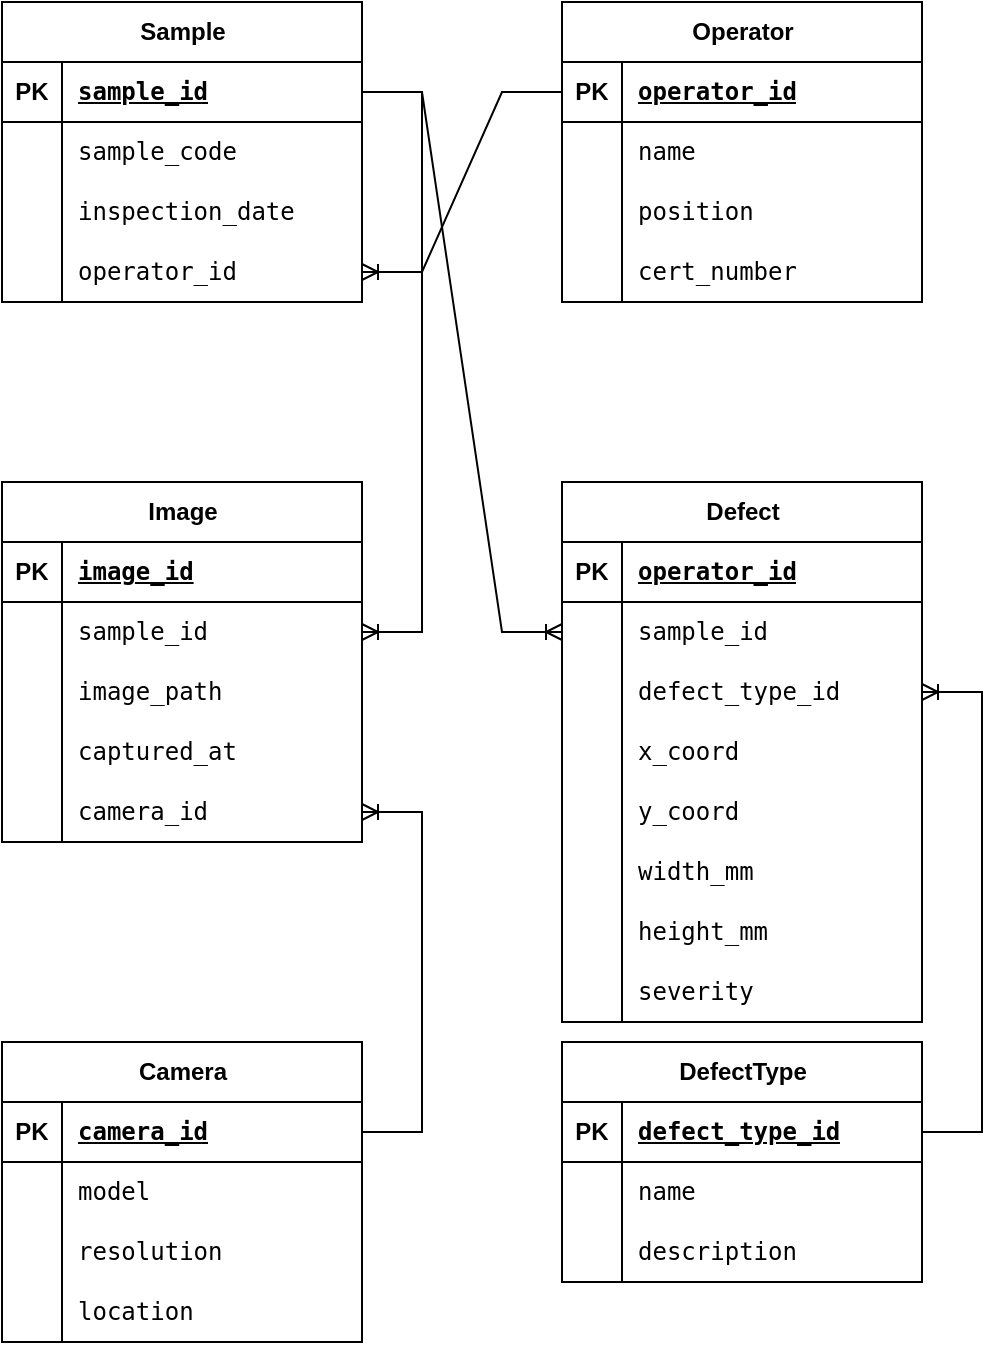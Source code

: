 <mxfile version="27.2.0">
  <diagram name="Page-1" id="_MEW8McHZyYHTt9FKG4L">
    <mxGraphModel dx="945" dy="1229" grid="0" gridSize="10" guides="1" tooltips="1" connect="1" arrows="1" fold="1" page="1" pageScale="1" pageWidth="850" pageHeight="1100" math="0" shadow="0">
      <root>
        <mxCell id="0" />
        <mxCell id="1" parent="0" />
        <mxCell id="vxL6c2yPVp6Rax2WBEfy-1" value="&lt;strong data-end=&quot;225&quot; data-start=&quot;215&quot;&gt;Sample&lt;/strong&gt;" style="shape=table;startSize=30;container=1;collapsible=1;childLayout=tableLayout;fixedRows=1;rowLines=0;fontStyle=1;align=center;resizeLast=1;html=1;" parent="1" vertex="1">
          <mxGeometry x="40" y="40" width="180" height="150" as="geometry" />
        </mxCell>
        <mxCell id="vxL6c2yPVp6Rax2WBEfy-2" value="" style="shape=tableRow;horizontal=0;startSize=0;swimlaneHead=0;swimlaneBody=0;fillColor=none;collapsible=0;dropTarget=0;points=[[0,0.5],[1,0.5]];portConstraint=eastwest;top=0;left=0;right=0;bottom=1;" parent="vxL6c2yPVp6Rax2WBEfy-1" vertex="1">
          <mxGeometry y="30" width="180" height="30" as="geometry" />
        </mxCell>
        <mxCell id="vxL6c2yPVp6Rax2WBEfy-3" value="PK" style="shape=partialRectangle;connectable=0;fillColor=none;top=0;left=0;bottom=0;right=0;fontStyle=1;overflow=hidden;whiteSpace=wrap;html=1;" parent="vxL6c2yPVp6Rax2WBEfy-2" vertex="1">
          <mxGeometry width="30" height="30" as="geometry">
            <mxRectangle width="30" height="30" as="alternateBounds" />
          </mxGeometry>
        </mxCell>
        <mxCell id="vxL6c2yPVp6Rax2WBEfy-4" value="&lt;code data-end=&quot;251&quot; data-start=&quot;240&quot;&gt;sample_id&lt;/code&gt;" style="shape=partialRectangle;connectable=0;fillColor=none;top=0;left=0;bottom=0;right=0;align=left;spacingLeft=6;fontStyle=5;overflow=hidden;whiteSpace=wrap;html=1;" parent="vxL6c2yPVp6Rax2WBEfy-2" vertex="1">
          <mxGeometry x="30" width="150" height="30" as="geometry">
            <mxRectangle width="150" height="30" as="alternateBounds" />
          </mxGeometry>
        </mxCell>
        <mxCell id="vxL6c2yPVp6Rax2WBEfy-5" value="" style="shape=tableRow;horizontal=0;startSize=0;swimlaneHead=0;swimlaneBody=0;fillColor=none;collapsible=0;dropTarget=0;points=[[0,0.5],[1,0.5]];portConstraint=eastwest;top=0;left=0;right=0;bottom=0;" parent="vxL6c2yPVp6Rax2WBEfy-1" vertex="1">
          <mxGeometry y="60" width="180" height="30" as="geometry" />
        </mxCell>
        <mxCell id="vxL6c2yPVp6Rax2WBEfy-6" value="" style="shape=partialRectangle;connectable=0;fillColor=none;top=0;left=0;bottom=0;right=0;editable=1;overflow=hidden;whiteSpace=wrap;html=1;" parent="vxL6c2yPVp6Rax2WBEfy-5" vertex="1">
          <mxGeometry width="30" height="30" as="geometry">
            <mxRectangle width="30" height="30" as="alternateBounds" />
          </mxGeometry>
        </mxCell>
        <mxCell id="vxL6c2yPVp6Rax2WBEfy-7" value="&lt;code data-end=&quot;309&quot; data-start=&quot;296&quot;&gt;sample_code&lt;/code&gt;" style="shape=partialRectangle;connectable=0;fillColor=none;top=0;left=0;bottom=0;right=0;align=left;spacingLeft=6;overflow=hidden;whiteSpace=wrap;html=1;" parent="vxL6c2yPVp6Rax2WBEfy-5" vertex="1">
          <mxGeometry x="30" width="150" height="30" as="geometry">
            <mxRectangle width="150" height="30" as="alternateBounds" />
          </mxGeometry>
        </mxCell>
        <mxCell id="vxL6c2yPVp6Rax2WBEfy-8" value="" style="shape=tableRow;horizontal=0;startSize=0;swimlaneHead=0;swimlaneBody=0;fillColor=none;collapsible=0;dropTarget=0;points=[[0,0.5],[1,0.5]];portConstraint=eastwest;top=0;left=0;right=0;bottom=0;" parent="vxL6c2yPVp6Rax2WBEfy-1" vertex="1">
          <mxGeometry y="90" width="180" height="30" as="geometry" />
        </mxCell>
        <mxCell id="vxL6c2yPVp6Rax2WBEfy-9" value="" style="shape=partialRectangle;connectable=0;fillColor=none;top=0;left=0;bottom=0;right=0;editable=1;overflow=hidden;whiteSpace=wrap;html=1;" parent="vxL6c2yPVp6Rax2WBEfy-8" vertex="1">
          <mxGeometry width="30" height="30" as="geometry">
            <mxRectangle width="30" height="30" as="alternateBounds" />
          </mxGeometry>
        </mxCell>
        <mxCell id="vxL6c2yPVp6Rax2WBEfy-10" value="&lt;code data-end=&quot;356&quot; data-start=&quot;339&quot;&gt;inspection_date&lt;/code&gt;" style="shape=partialRectangle;connectable=0;fillColor=none;top=0;left=0;bottom=0;right=0;align=left;spacingLeft=6;overflow=hidden;whiteSpace=wrap;html=1;" parent="vxL6c2yPVp6Rax2WBEfy-8" vertex="1">
          <mxGeometry x="30" width="150" height="30" as="geometry">
            <mxRectangle width="150" height="30" as="alternateBounds" />
          </mxGeometry>
        </mxCell>
        <mxCell id="vxL6c2yPVp6Rax2WBEfy-11" value="" style="shape=tableRow;horizontal=0;startSize=0;swimlaneHead=0;swimlaneBody=0;fillColor=none;collapsible=0;dropTarget=0;points=[[0,0.5],[1,0.5]];portConstraint=eastwest;top=0;left=0;right=0;bottom=0;" parent="vxL6c2yPVp6Rax2WBEfy-1" vertex="1">
          <mxGeometry y="120" width="180" height="30" as="geometry" />
        </mxCell>
        <mxCell id="vxL6c2yPVp6Rax2WBEfy-12" value="" style="shape=partialRectangle;connectable=0;fillColor=none;top=0;left=0;bottom=0;right=0;editable=1;overflow=hidden;whiteSpace=wrap;html=1;" parent="vxL6c2yPVp6Rax2WBEfy-11" vertex="1">
          <mxGeometry width="30" height="30" as="geometry">
            <mxRectangle width="30" height="30" as="alternateBounds" />
          </mxGeometry>
        </mxCell>
        <mxCell id="vxL6c2yPVp6Rax2WBEfy-13" value="&lt;code data-end=&quot;390&quot; data-start=&quot;377&quot;&gt;operator_id&lt;/code&gt;" style="shape=partialRectangle;connectable=0;fillColor=none;top=0;left=0;bottom=0;right=0;align=left;spacingLeft=6;overflow=hidden;whiteSpace=wrap;html=1;" parent="vxL6c2yPVp6Rax2WBEfy-11" vertex="1">
          <mxGeometry x="30" width="150" height="30" as="geometry">
            <mxRectangle width="150" height="30" as="alternateBounds" />
          </mxGeometry>
        </mxCell>
        <mxCell id="vxL6c2yPVp6Rax2WBEfy-14" value="&lt;strong data-end=&quot;427&quot; data-start=&quot;415&quot;&gt;Operator&lt;/strong&gt;" style="shape=table;startSize=30;container=1;collapsible=1;childLayout=tableLayout;fixedRows=1;rowLines=0;fontStyle=1;align=center;resizeLast=1;html=1;" parent="1" vertex="1">
          <mxGeometry x="320" y="40" width="180" height="150" as="geometry" />
        </mxCell>
        <mxCell id="vxL6c2yPVp6Rax2WBEfy-15" value="" style="shape=tableRow;horizontal=0;startSize=0;swimlaneHead=0;swimlaneBody=0;fillColor=none;collapsible=0;dropTarget=0;points=[[0,0.5],[1,0.5]];portConstraint=eastwest;top=0;left=0;right=0;bottom=1;" parent="vxL6c2yPVp6Rax2WBEfy-14" vertex="1">
          <mxGeometry y="30" width="180" height="30" as="geometry" />
        </mxCell>
        <mxCell id="vxL6c2yPVp6Rax2WBEfy-16" value="PK" style="shape=partialRectangle;connectable=0;fillColor=none;top=0;left=0;bottom=0;right=0;fontStyle=1;overflow=hidden;whiteSpace=wrap;html=1;" parent="vxL6c2yPVp6Rax2WBEfy-15" vertex="1">
          <mxGeometry width="30" height="30" as="geometry">
            <mxRectangle width="30" height="30" as="alternateBounds" />
          </mxGeometry>
        </mxCell>
        <mxCell id="vxL6c2yPVp6Rax2WBEfy-17" value="&lt;code data-end=&quot;465&quot; data-start=&quot;452&quot;&gt;operator_id&lt;/code&gt;" style="shape=partialRectangle;connectable=0;fillColor=none;top=0;left=0;bottom=0;right=0;align=left;spacingLeft=6;fontStyle=5;overflow=hidden;whiteSpace=wrap;html=1;" parent="vxL6c2yPVp6Rax2WBEfy-15" vertex="1">
          <mxGeometry x="30" width="150" height="30" as="geometry">
            <mxRectangle width="150" height="30" as="alternateBounds" />
          </mxGeometry>
        </mxCell>
        <mxCell id="vxL6c2yPVp6Rax2WBEfy-18" value="" style="shape=tableRow;horizontal=0;startSize=0;swimlaneHead=0;swimlaneBody=0;fillColor=none;collapsible=0;dropTarget=0;points=[[0,0.5],[1,0.5]];portConstraint=eastwest;top=0;left=0;right=0;bottom=0;" parent="vxL6c2yPVp6Rax2WBEfy-14" vertex="1">
          <mxGeometry y="60" width="180" height="30" as="geometry" />
        </mxCell>
        <mxCell id="vxL6c2yPVp6Rax2WBEfy-19" value="" style="shape=partialRectangle;connectable=0;fillColor=none;top=0;left=0;bottom=0;right=0;editable=1;overflow=hidden;whiteSpace=wrap;html=1;" parent="vxL6c2yPVp6Rax2WBEfy-18" vertex="1">
          <mxGeometry width="30" height="30" as="geometry">
            <mxRectangle width="30" height="30" as="alternateBounds" />
          </mxGeometry>
        </mxCell>
        <mxCell id="vxL6c2yPVp6Rax2WBEfy-20" value="&lt;code data-end=&quot;518&quot; data-start=&quot;512&quot;&gt;name&lt;/code&gt;" style="shape=partialRectangle;connectable=0;fillColor=none;top=0;left=0;bottom=0;right=0;align=left;spacingLeft=6;overflow=hidden;whiteSpace=wrap;html=1;" parent="vxL6c2yPVp6Rax2WBEfy-18" vertex="1">
          <mxGeometry x="30" width="150" height="30" as="geometry">
            <mxRectangle width="150" height="30" as="alternateBounds" />
          </mxGeometry>
        </mxCell>
        <mxCell id="vxL6c2yPVp6Rax2WBEfy-21" value="" style="shape=tableRow;horizontal=0;startSize=0;swimlaneHead=0;swimlaneBody=0;fillColor=none;collapsible=0;dropTarget=0;points=[[0,0.5],[1,0.5]];portConstraint=eastwest;top=0;left=0;right=0;bottom=0;" parent="vxL6c2yPVp6Rax2WBEfy-14" vertex="1">
          <mxGeometry y="90" width="180" height="30" as="geometry" />
        </mxCell>
        <mxCell id="vxL6c2yPVp6Rax2WBEfy-22" value="" style="shape=partialRectangle;connectable=0;fillColor=none;top=0;left=0;bottom=0;right=0;editable=1;overflow=hidden;whiteSpace=wrap;html=1;" parent="vxL6c2yPVp6Rax2WBEfy-21" vertex="1">
          <mxGeometry width="30" height="30" as="geometry">
            <mxRectangle width="30" height="30" as="alternateBounds" />
          </mxGeometry>
        </mxCell>
        <mxCell id="vxL6c2yPVp6Rax2WBEfy-23" value="&lt;code data-end=&quot;539&quot; data-start=&quot;529&quot;&gt;position&lt;/code&gt;" style="shape=partialRectangle;connectable=0;fillColor=none;top=0;left=0;bottom=0;right=0;align=left;spacingLeft=6;overflow=hidden;whiteSpace=wrap;html=1;" parent="vxL6c2yPVp6Rax2WBEfy-21" vertex="1">
          <mxGeometry x="30" width="150" height="30" as="geometry">
            <mxRectangle width="150" height="30" as="alternateBounds" />
          </mxGeometry>
        </mxCell>
        <mxCell id="vxL6c2yPVp6Rax2WBEfy-24" value="" style="shape=tableRow;horizontal=0;startSize=0;swimlaneHead=0;swimlaneBody=0;fillColor=none;collapsible=0;dropTarget=0;points=[[0,0.5],[1,0.5]];portConstraint=eastwest;top=0;left=0;right=0;bottom=0;" parent="vxL6c2yPVp6Rax2WBEfy-14" vertex="1">
          <mxGeometry y="120" width="180" height="30" as="geometry" />
        </mxCell>
        <mxCell id="vxL6c2yPVp6Rax2WBEfy-25" value="" style="shape=partialRectangle;connectable=0;fillColor=none;top=0;left=0;bottom=0;right=0;editable=1;overflow=hidden;whiteSpace=wrap;html=1;" parent="vxL6c2yPVp6Rax2WBEfy-24" vertex="1">
          <mxGeometry width="30" height="30" as="geometry">
            <mxRectangle width="30" height="30" as="alternateBounds" />
          </mxGeometry>
        </mxCell>
        <mxCell id="vxL6c2yPVp6Rax2WBEfy-26" value="&lt;code data-end=&quot;569&quot; data-start=&quot;556&quot;&gt;cert_number&lt;/code&gt;" style="shape=partialRectangle;connectable=0;fillColor=none;top=0;left=0;bottom=0;right=0;align=left;spacingLeft=6;overflow=hidden;whiteSpace=wrap;html=1;" parent="vxL6c2yPVp6Rax2WBEfy-24" vertex="1">
          <mxGeometry x="30" width="150" height="30" as="geometry">
            <mxRectangle width="150" height="30" as="alternateBounds" />
          </mxGeometry>
        </mxCell>
        <mxCell id="vxL6c2yPVp6Rax2WBEfy-27" value="&lt;strong data-end=&quot;627&quot; data-start=&quot;617&quot;&gt;Defect&lt;/strong&gt;" style="shape=table;startSize=30;container=1;collapsible=1;childLayout=tableLayout;fixedRows=1;rowLines=0;fontStyle=1;align=center;resizeLast=1;html=1;" parent="1" vertex="1">
          <mxGeometry x="320" y="280" width="180" height="270" as="geometry" />
        </mxCell>
        <mxCell id="vxL6c2yPVp6Rax2WBEfy-28" value="" style="shape=tableRow;horizontal=0;startSize=0;swimlaneHead=0;swimlaneBody=0;fillColor=none;collapsible=0;dropTarget=0;points=[[0,0.5],[1,0.5]];portConstraint=eastwest;top=0;left=0;right=0;bottom=1;" parent="vxL6c2yPVp6Rax2WBEfy-27" vertex="1">
          <mxGeometry y="30" width="180" height="30" as="geometry" />
        </mxCell>
        <mxCell id="vxL6c2yPVp6Rax2WBEfy-29" value="PK" style="shape=partialRectangle;connectable=0;fillColor=none;top=0;left=0;bottom=0;right=0;fontStyle=1;overflow=hidden;whiteSpace=wrap;html=1;" parent="vxL6c2yPVp6Rax2WBEfy-28" vertex="1">
          <mxGeometry width="30" height="30" as="geometry">
            <mxRectangle width="30" height="30" as="alternateBounds" />
          </mxGeometry>
        </mxCell>
        <mxCell id="vxL6c2yPVp6Rax2WBEfy-30" value="&lt;code data-end=&quot;465&quot; data-start=&quot;452&quot;&gt;operator_id&lt;/code&gt;" style="shape=partialRectangle;connectable=0;fillColor=none;top=0;left=0;bottom=0;right=0;align=left;spacingLeft=6;fontStyle=5;overflow=hidden;whiteSpace=wrap;html=1;" parent="vxL6c2yPVp6Rax2WBEfy-28" vertex="1">
          <mxGeometry x="30" width="150" height="30" as="geometry">
            <mxRectangle width="150" height="30" as="alternateBounds" />
          </mxGeometry>
        </mxCell>
        <mxCell id="vxL6c2yPVp6Rax2WBEfy-31" value="" style="shape=tableRow;horizontal=0;startSize=0;swimlaneHead=0;swimlaneBody=0;fillColor=none;collapsible=0;dropTarget=0;points=[[0,0.5],[1,0.5]];portConstraint=eastwest;top=0;left=0;right=0;bottom=0;" parent="vxL6c2yPVp6Rax2WBEfy-27" vertex="1">
          <mxGeometry y="60" width="180" height="30" as="geometry" />
        </mxCell>
        <mxCell id="vxL6c2yPVp6Rax2WBEfy-32" value="" style="shape=partialRectangle;connectable=0;fillColor=none;top=0;left=0;bottom=0;right=0;editable=1;overflow=hidden;whiteSpace=wrap;html=1;" parent="vxL6c2yPVp6Rax2WBEfy-31" vertex="1">
          <mxGeometry width="30" height="30" as="geometry">
            <mxRectangle width="30" height="30" as="alternateBounds" />
          </mxGeometry>
        </mxCell>
        <mxCell id="vxL6c2yPVp6Rax2WBEfy-33" value="&lt;code data-end=&quot;708&quot; data-start=&quot;697&quot;&gt;sample_id&lt;/code&gt;" style="shape=partialRectangle;connectable=0;fillColor=none;top=0;left=0;bottom=0;right=0;align=left;spacingLeft=6;overflow=hidden;whiteSpace=wrap;html=1;" parent="vxL6c2yPVp6Rax2WBEfy-31" vertex="1">
          <mxGeometry x="30" width="150" height="30" as="geometry">
            <mxRectangle width="150" height="30" as="alternateBounds" />
          </mxGeometry>
        </mxCell>
        <mxCell id="vxL6c2yPVp6Rax2WBEfy-34" value="" style="shape=tableRow;horizontal=0;startSize=0;swimlaneHead=0;swimlaneBody=0;fillColor=none;collapsible=0;dropTarget=0;points=[[0,0.5],[1,0.5]];portConstraint=eastwest;top=0;left=0;right=0;bottom=0;" parent="vxL6c2yPVp6Rax2WBEfy-27" vertex="1">
          <mxGeometry y="90" width="180" height="30" as="geometry" />
        </mxCell>
        <mxCell id="vxL6c2yPVp6Rax2WBEfy-35" value="" style="shape=partialRectangle;connectable=0;fillColor=none;top=0;left=0;bottom=0;right=0;editable=1;overflow=hidden;whiteSpace=wrap;html=1;" parent="vxL6c2yPVp6Rax2WBEfy-34" vertex="1">
          <mxGeometry width="30" height="30" as="geometry">
            <mxRectangle width="30" height="30" as="alternateBounds" />
          </mxGeometry>
        </mxCell>
        <mxCell id="vxL6c2yPVp6Rax2WBEfy-36" value="&lt;code data-end=&quot;743&quot; data-start=&quot;727&quot;&gt;defect_type_id&lt;/code&gt;" style="shape=partialRectangle;connectable=0;fillColor=none;top=0;left=0;bottom=0;right=0;align=left;spacingLeft=6;overflow=hidden;whiteSpace=wrap;html=1;" parent="vxL6c2yPVp6Rax2WBEfy-34" vertex="1">
          <mxGeometry x="30" width="150" height="30" as="geometry">
            <mxRectangle width="150" height="30" as="alternateBounds" />
          </mxGeometry>
        </mxCell>
        <mxCell id="vxL6c2yPVp6Rax2WBEfy-37" value="" style="shape=tableRow;horizontal=0;startSize=0;swimlaneHead=0;swimlaneBody=0;fillColor=none;collapsible=0;dropTarget=0;points=[[0,0.5],[1,0.5]];portConstraint=eastwest;top=0;left=0;right=0;bottom=0;" parent="vxL6c2yPVp6Rax2WBEfy-27" vertex="1">
          <mxGeometry y="120" width="180" height="30" as="geometry" />
        </mxCell>
        <mxCell id="vxL6c2yPVp6Rax2WBEfy-38" value="" style="shape=partialRectangle;connectable=0;fillColor=none;top=0;left=0;bottom=0;right=0;editable=1;overflow=hidden;whiteSpace=wrap;html=1;" parent="vxL6c2yPVp6Rax2WBEfy-37" vertex="1">
          <mxGeometry width="30" height="30" as="geometry">
            <mxRectangle width="30" height="30" as="alternateBounds" />
          </mxGeometry>
        </mxCell>
        <mxCell id="vxL6c2yPVp6Rax2WBEfy-39" value="&lt;code data-end=&quot;775&quot; data-start=&quot;766&quot;&gt;x_coord&lt;/code&gt;" style="shape=partialRectangle;connectable=0;fillColor=none;top=0;left=0;bottom=0;right=0;align=left;spacingLeft=6;overflow=hidden;whiteSpace=wrap;html=1;" parent="vxL6c2yPVp6Rax2WBEfy-37" vertex="1">
          <mxGeometry x="30" width="150" height="30" as="geometry">
            <mxRectangle width="150" height="30" as="alternateBounds" />
          </mxGeometry>
        </mxCell>
        <mxCell id="vxL6c2yPVp6Rax2WBEfy-49" style="shape=tableRow;horizontal=0;startSize=0;swimlaneHead=0;swimlaneBody=0;fillColor=none;collapsible=0;dropTarget=0;points=[[0,0.5],[1,0.5]];portConstraint=eastwest;top=0;left=0;right=0;bottom=0;" parent="vxL6c2yPVp6Rax2WBEfy-27" vertex="1">
          <mxGeometry y="150" width="180" height="30" as="geometry" />
        </mxCell>
        <mxCell id="vxL6c2yPVp6Rax2WBEfy-50" style="shape=partialRectangle;connectable=0;fillColor=none;top=0;left=0;bottom=0;right=0;editable=1;overflow=hidden;whiteSpace=wrap;html=1;" parent="vxL6c2yPVp6Rax2WBEfy-49" vertex="1">
          <mxGeometry width="30" height="30" as="geometry">
            <mxRectangle width="30" height="30" as="alternateBounds" />
          </mxGeometry>
        </mxCell>
        <mxCell id="vxL6c2yPVp6Rax2WBEfy-51" value="&lt;code data-end=&quot;819&quot; data-start=&quot;810&quot;&gt;y_coord&lt;/code&gt;" style="shape=partialRectangle;connectable=0;fillColor=none;top=0;left=0;bottom=0;right=0;align=left;spacingLeft=6;overflow=hidden;whiteSpace=wrap;html=1;" parent="vxL6c2yPVp6Rax2WBEfy-49" vertex="1">
          <mxGeometry x="30" width="150" height="30" as="geometry">
            <mxRectangle width="150" height="30" as="alternateBounds" />
          </mxGeometry>
        </mxCell>
        <mxCell id="vxL6c2yPVp6Rax2WBEfy-46" style="shape=tableRow;horizontal=0;startSize=0;swimlaneHead=0;swimlaneBody=0;fillColor=none;collapsible=0;dropTarget=0;points=[[0,0.5],[1,0.5]];portConstraint=eastwest;top=0;left=0;right=0;bottom=0;" parent="vxL6c2yPVp6Rax2WBEfy-27" vertex="1">
          <mxGeometry y="180" width="180" height="30" as="geometry" />
        </mxCell>
        <mxCell id="vxL6c2yPVp6Rax2WBEfy-47" style="shape=partialRectangle;connectable=0;fillColor=none;top=0;left=0;bottom=0;right=0;editable=1;overflow=hidden;whiteSpace=wrap;html=1;" parent="vxL6c2yPVp6Rax2WBEfy-46" vertex="1">
          <mxGeometry width="30" height="30" as="geometry">
            <mxRectangle width="30" height="30" as="alternateBounds" />
          </mxGeometry>
        </mxCell>
        <mxCell id="vxL6c2yPVp6Rax2WBEfy-48" value="&lt;code data-end=&quot;849&quot; data-start=&quot;839&quot;&gt;width_mm&lt;/code&gt;" style="shape=partialRectangle;connectable=0;fillColor=none;top=0;left=0;bottom=0;right=0;align=left;spacingLeft=6;overflow=hidden;whiteSpace=wrap;html=1;" parent="vxL6c2yPVp6Rax2WBEfy-46" vertex="1">
          <mxGeometry x="30" width="150" height="30" as="geometry">
            <mxRectangle width="150" height="30" as="alternateBounds" />
          </mxGeometry>
        </mxCell>
        <mxCell id="vxL6c2yPVp6Rax2WBEfy-43" style="shape=tableRow;horizontal=0;startSize=0;swimlaneHead=0;swimlaneBody=0;fillColor=none;collapsible=0;dropTarget=0;points=[[0,0.5],[1,0.5]];portConstraint=eastwest;top=0;left=0;right=0;bottom=0;" parent="vxL6c2yPVp6Rax2WBEfy-27" vertex="1">
          <mxGeometry y="210" width="180" height="30" as="geometry" />
        </mxCell>
        <mxCell id="vxL6c2yPVp6Rax2WBEfy-44" style="shape=partialRectangle;connectable=0;fillColor=none;top=0;left=0;bottom=0;right=0;editable=1;overflow=hidden;whiteSpace=wrap;html=1;" parent="vxL6c2yPVp6Rax2WBEfy-43" vertex="1">
          <mxGeometry width="30" height="30" as="geometry">
            <mxRectangle width="30" height="30" as="alternateBounds" />
          </mxGeometry>
        </mxCell>
        <mxCell id="vxL6c2yPVp6Rax2WBEfy-45" value="&lt;code data-end=&quot;882&quot; data-start=&quot;871&quot;&gt;height_mm&lt;/code&gt;" style="shape=partialRectangle;connectable=0;fillColor=none;top=0;left=0;bottom=0;right=0;align=left;spacingLeft=6;overflow=hidden;whiteSpace=wrap;html=1;" parent="vxL6c2yPVp6Rax2WBEfy-43" vertex="1">
          <mxGeometry x="30" width="150" height="30" as="geometry">
            <mxRectangle width="150" height="30" as="alternateBounds" />
          </mxGeometry>
        </mxCell>
        <mxCell id="vxL6c2yPVp6Rax2WBEfy-40" style="shape=tableRow;horizontal=0;startSize=0;swimlaneHead=0;swimlaneBody=0;fillColor=none;collapsible=0;dropTarget=0;points=[[0,0.5],[1,0.5]];portConstraint=eastwest;top=0;left=0;right=0;bottom=0;" parent="vxL6c2yPVp6Rax2WBEfy-27" vertex="1">
          <mxGeometry y="240" width="180" height="30" as="geometry" />
        </mxCell>
        <mxCell id="vxL6c2yPVp6Rax2WBEfy-41" style="shape=partialRectangle;connectable=0;fillColor=none;top=0;left=0;bottom=0;right=0;editable=1;overflow=hidden;whiteSpace=wrap;html=1;" parent="vxL6c2yPVp6Rax2WBEfy-40" vertex="1">
          <mxGeometry width="30" height="30" as="geometry">
            <mxRectangle width="30" height="30" as="alternateBounds" />
          </mxGeometry>
        </mxCell>
        <mxCell id="vxL6c2yPVp6Rax2WBEfy-42" value="&lt;code data-end=&quot;914&quot; data-start=&quot;904&quot;&gt;severity&lt;/code&gt;" style="shape=partialRectangle;connectable=0;fillColor=none;top=0;left=0;bottom=0;right=0;align=left;spacingLeft=6;overflow=hidden;whiteSpace=wrap;html=1;" parent="vxL6c2yPVp6Rax2WBEfy-40" vertex="1">
          <mxGeometry x="30" width="150" height="30" as="geometry">
            <mxRectangle width="150" height="30" as="alternateBounds" />
          </mxGeometry>
        </mxCell>
        <mxCell id="vxL6c2yPVp6Rax2WBEfy-52" value="&lt;strong data-end=&quot;959&quot; data-start=&quot;945&quot;&gt;DefectType&lt;/strong&gt;" style="shape=table;startSize=30;container=1;collapsible=1;childLayout=tableLayout;fixedRows=1;rowLines=0;fontStyle=1;align=center;resizeLast=1;html=1;" parent="1" vertex="1">
          <mxGeometry x="320" y="560" width="180" height="120" as="geometry" />
        </mxCell>
        <mxCell id="vxL6c2yPVp6Rax2WBEfy-53" value="" style="shape=tableRow;horizontal=0;startSize=0;swimlaneHead=0;swimlaneBody=0;fillColor=none;collapsible=0;dropTarget=0;points=[[0,0.5],[1,0.5]];portConstraint=eastwest;top=0;left=0;right=0;bottom=1;" parent="vxL6c2yPVp6Rax2WBEfy-52" vertex="1">
          <mxGeometry y="30" width="180" height="30" as="geometry" />
        </mxCell>
        <mxCell id="vxL6c2yPVp6Rax2WBEfy-54" value="PK" style="shape=partialRectangle;connectable=0;fillColor=none;top=0;left=0;bottom=0;right=0;fontStyle=1;overflow=hidden;whiteSpace=wrap;html=1;" parent="vxL6c2yPVp6Rax2WBEfy-53" vertex="1">
          <mxGeometry width="30" height="30" as="geometry">
            <mxRectangle width="30" height="30" as="alternateBounds" />
          </mxGeometry>
        </mxCell>
        <mxCell id="vxL6c2yPVp6Rax2WBEfy-55" value="&lt;code data-end=&quot;994&quot; data-start=&quot;978&quot;&gt;defect_type_id&lt;/code&gt;" style="shape=partialRectangle;connectable=0;fillColor=none;top=0;left=0;bottom=0;right=0;align=left;spacingLeft=6;fontStyle=5;overflow=hidden;whiteSpace=wrap;html=1;" parent="vxL6c2yPVp6Rax2WBEfy-53" vertex="1">
          <mxGeometry x="30" width="150" height="30" as="geometry">
            <mxRectangle width="150" height="30" as="alternateBounds" />
          </mxGeometry>
        </mxCell>
        <mxCell id="vxL6c2yPVp6Rax2WBEfy-56" value="" style="shape=tableRow;horizontal=0;startSize=0;swimlaneHead=0;swimlaneBody=0;fillColor=none;collapsible=0;dropTarget=0;points=[[0,0.5],[1,0.5]];portConstraint=eastwest;top=0;left=0;right=0;bottom=0;" parent="vxL6c2yPVp6Rax2WBEfy-52" vertex="1">
          <mxGeometry y="60" width="180" height="30" as="geometry" />
        </mxCell>
        <mxCell id="vxL6c2yPVp6Rax2WBEfy-57" value="" style="shape=partialRectangle;connectable=0;fillColor=none;top=0;left=0;bottom=0;right=0;editable=1;overflow=hidden;whiteSpace=wrap;html=1;" parent="vxL6c2yPVp6Rax2WBEfy-56" vertex="1">
          <mxGeometry width="30" height="30" as="geometry">
            <mxRectangle width="30" height="30" as="alternateBounds" />
          </mxGeometry>
        </mxCell>
        <mxCell id="vxL6c2yPVp6Rax2WBEfy-58" value="&lt;code data-end=&quot;518&quot; data-start=&quot;512&quot;&gt;name&lt;/code&gt;" style="shape=partialRectangle;connectable=0;fillColor=none;top=0;left=0;bottom=0;right=0;align=left;spacingLeft=6;overflow=hidden;whiteSpace=wrap;html=1;" parent="vxL6c2yPVp6Rax2WBEfy-56" vertex="1">
          <mxGeometry x="30" width="150" height="30" as="geometry">
            <mxRectangle width="150" height="30" as="alternateBounds" />
          </mxGeometry>
        </mxCell>
        <mxCell id="vxL6c2yPVp6Rax2WBEfy-59" value="" style="shape=tableRow;horizontal=0;startSize=0;swimlaneHead=0;swimlaneBody=0;fillColor=none;collapsible=0;dropTarget=0;points=[[0,0.5],[1,0.5]];portConstraint=eastwest;top=0;left=0;right=0;bottom=0;" parent="vxL6c2yPVp6Rax2WBEfy-52" vertex="1">
          <mxGeometry y="90" width="180" height="30" as="geometry" />
        </mxCell>
        <mxCell id="vxL6c2yPVp6Rax2WBEfy-60" value="" style="shape=partialRectangle;connectable=0;fillColor=none;top=0;left=0;bottom=0;right=0;editable=1;overflow=hidden;whiteSpace=wrap;html=1;" parent="vxL6c2yPVp6Rax2WBEfy-59" vertex="1">
          <mxGeometry width="30" height="30" as="geometry">
            <mxRectangle width="30" height="30" as="alternateBounds" />
          </mxGeometry>
        </mxCell>
        <mxCell id="vxL6c2yPVp6Rax2WBEfy-61" value="&lt;code data-end=&quot;1109&quot; data-start=&quot;1096&quot;&gt;description&lt;/code&gt;" style="shape=partialRectangle;connectable=0;fillColor=none;top=0;left=0;bottom=0;right=0;align=left;spacingLeft=6;overflow=hidden;whiteSpace=wrap;html=1;" parent="vxL6c2yPVp6Rax2WBEfy-59" vertex="1">
          <mxGeometry x="30" width="150" height="30" as="geometry">
            <mxRectangle width="150" height="30" as="alternateBounds" />
          </mxGeometry>
        </mxCell>
        <mxCell id="vxL6c2yPVp6Rax2WBEfy-65" value="&lt;strong data-end=&quot;1138&quot; data-start=&quot;1129&quot;&gt;Image&lt;/strong&gt;" style="shape=table;startSize=30;container=1;collapsible=1;childLayout=tableLayout;fixedRows=1;rowLines=0;fontStyle=1;align=center;resizeLast=1;html=1;" parent="1" vertex="1">
          <mxGeometry x="40" y="280" width="180" height="180" as="geometry" />
        </mxCell>
        <mxCell id="vxL6c2yPVp6Rax2WBEfy-66" value="" style="shape=tableRow;horizontal=0;startSize=0;swimlaneHead=0;swimlaneBody=0;fillColor=none;collapsible=0;dropTarget=0;points=[[0,0.5],[1,0.5]];portConstraint=eastwest;top=0;left=0;right=0;bottom=1;" parent="vxL6c2yPVp6Rax2WBEfy-65" vertex="1">
          <mxGeometry y="30" width="180" height="30" as="geometry" />
        </mxCell>
        <mxCell id="vxL6c2yPVp6Rax2WBEfy-67" value="PK" style="shape=partialRectangle;connectable=0;fillColor=none;top=0;left=0;bottom=0;right=0;fontStyle=1;overflow=hidden;whiteSpace=wrap;html=1;" parent="vxL6c2yPVp6Rax2WBEfy-66" vertex="1">
          <mxGeometry width="30" height="30" as="geometry">
            <mxRectangle width="30" height="30" as="alternateBounds" />
          </mxGeometry>
        </mxCell>
        <mxCell id="vxL6c2yPVp6Rax2WBEfy-68" value="&lt;code data-end=&quot;1167&quot; data-start=&quot;1157&quot;&gt;image_id&lt;/code&gt;" style="shape=partialRectangle;connectable=0;fillColor=none;top=0;left=0;bottom=0;right=0;align=left;spacingLeft=6;fontStyle=5;overflow=hidden;whiteSpace=wrap;html=1;" parent="vxL6c2yPVp6Rax2WBEfy-66" vertex="1">
          <mxGeometry x="30" width="150" height="30" as="geometry">
            <mxRectangle width="150" height="30" as="alternateBounds" />
          </mxGeometry>
        </mxCell>
        <mxCell id="vxL6c2yPVp6Rax2WBEfy-69" value="" style="shape=tableRow;horizontal=0;startSize=0;swimlaneHead=0;swimlaneBody=0;fillColor=none;collapsible=0;dropTarget=0;points=[[0,0.5],[1,0.5]];portConstraint=eastwest;top=0;left=0;right=0;bottom=0;" parent="vxL6c2yPVp6Rax2WBEfy-65" vertex="1">
          <mxGeometry y="60" width="180" height="30" as="geometry" />
        </mxCell>
        <mxCell id="vxL6c2yPVp6Rax2WBEfy-70" value="" style="shape=partialRectangle;connectable=0;fillColor=none;top=0;left=0;bottom=0;right=0;editable=1;overflow=hidden;whiteSpace=wrap;html=1;" parent="vxL6c2yPVp6Rax2WBEfy-69" vertex="1">
          <mxGeometry width="30" height="30" as="geometry">
            <mxRectangle width="30" height="30" as="alternateBounds" />
          </mxGeometry>
        </mxCell>
        <mxCell id="vxL6c2yPVp6Rax2WBEfy-71" value="&lt;code data-end=&quot;1216&quot; data-start=&quot;1205&quot;&gt;sample_id&lt;/code&gt;" style="shape=partialRectangle;connectable=0;fillColor=none;top=0;left=0;bottom=0;right=0;align=left;spacingLeft=6;overflow=hidden;whiteSpace=wrap;html=1;" parent="vxL6c2yPVp6Rax2WBEfy-69" vertex="1">
          <mxGeometry x="30" width="150" height="30" as="geometry">
            <mxRectangle width="150" height="30" as="alternateBounds" />
          </mxGeometry>
        </mxCell>
        <mxCell id="vxL6c2yPVp6Rax2WBEfy-72" value="" style="shape=tableRow;horizontal=0;startSize=0;swimlaneHead=0;swimlaneBody=0;fillColor=none;collapsible=0;dropTarget=0;points=[[0,0.5],[1,0.5]];portConstraint=eastwest;top=0;left=0;right=0;bottom=0;" parent="vxL6c2yPVp6Rax2WBEfy-65" vertex="1">
          <mxGeometry y="90" width="180" height="30" as="geometry" />
        </mxCell>
        <mxCell id="vxL6c2yPVp6Rax2WBEfy-73" value="" style="shape=partialRectangle;connectable=0;fillColor=none;top=0;left=0;bottom=0;right=0;editable=1;overflow=hidden;whiteSpace=wrap;html=1;" parent="vxL6c2yPVp6Rax2WBEfy-72" vertex="1">
          <mxGeometry width="30" height="30" as="geometry">
            <mxRectangle width="30" height="30" as="alternateBounds" />
          </mxGeometry>
        </mxCell>
        <mxCell id="vxL6c2yPVp6Rax2WBEfy-74" value="&lt;code data-end=&quot;1247&quot; data-start=&quot;1235&quot;&gt;image_path&lt;/code&gt;" style="shape=partialRectangle;connectable=0;fillColor=none;top=0;left=0;bottom=0;right=0;align=left;spacingLeft=6;overflow=hidden;whiteSpace=wrap;html=1;" parent="vxL6c2yPVp6Rax2WBEfy-72" vertex="1">
          <mxGeometry x="30" width="150" height="30" as="geometry">
            <mxRectangle width="150" height="30" as="alternateBounds" />
          </mxGeometry>
        </mxCell>
        <mxCell id="vxL6c2yPVp6Rax2WBEfy-75" value="" style="shape=tableRow;horizontal=0;startSize=0;swimlaneHead=0;swimlaneBody=0;fillColor=none;collapsible=0;dropTarget=0;points=[[0,0.5],[1,0.5]];portConstraint=eastwest;top=0;left=0;right=0;bottom=0;" parent="vxL6c2yPVp6Rax2WBEfy-65" vertex="1">
          <mxGeometry y="120" width="180" height="30" as="geometry" />
        </mxCell>
        <mxCell id="vxL6c2yPVp6Rax2WBEfy-76" value="" style="shape=partialRectangle;connectable=0;fillColor=none;top=0;left=0;bottom=0;right=0;editable=1;overflow=hidden;whiteSpace=wrap;html=1;" parent="vxL6c2yPVp6Rax2WBEfy-75" vertex="1">
          <mxGeometry width="30" height="30" as="geometry">
            <mxRectangle width="30" height="30" as="alternateBounds" />
          </mxGeometry>
        </mxCell>
        <mxCell id="vxL6c2yPVp6Rax2WBEfy-77" value="&lt;code data-end=&quot;1292&quot; data-start=&quot;1279&quot;&gt;captured_at&lt;/code&gt;" style="shape=partialRectangle;connectable=0;fillColor=none;top=0;left=0;bottom=0;right=0;align=left;spacingLeft=6;overflow=hidden;whiteSpace=wrap;html=1;" parent="vxL6c2yPVp6Rax2WBEfy-75" vertex="1">
          <mxGeometry x="30" width="150" height="30" as="geometry">
            <mxRectangle width="150" height="30" as="alternateBounds" />
          </mxGeometry>
        </mxCell>
        <mxCell id="vxL6c2yPVp6Rax2WBEfy-78" style="shape=tableRow;horizontal=0;startSize=0;swimlaneHead=0;swimlaneBody=0;fillColor=none;collapsible=0;dropTarget=0;points=[[0,0.5],[1,0.5]];portConstraint=eastwest;top=0;left=0;right=0;bottom=0;" parent="vxL6c2yPVp6Rax2WBEfy-65" vertex="1">
          <mxGeometry y="150" width="180" height="30" as="geometry" />
        </mxCell>
        <mxCell id="vxL6c2yPVp6Rax2WBEfy-79" style="shape=partialRectangle;connectable=0;fillColor=none;top=0;left=0;bottom=0;right=0;editable=1;overflow=hidden;whiteSpace=wrap;html=1;" parent="vxL6c2yPVp6Rax2WBEfy-78" vertex="1">
          <mxGeometry width="30" height="30" as="geometry">
            <mxRectangle width="30" height="30" as="alternateBounds" />
          </mxGeometry>
        </mxCell>
        <mxCell id="vxL6c2yPVp6Rax2WBEfy-80" value="&lt;code data-end=&quot;1330&quot; data-start=&quot;1319&quot;&gt;camera_id&lt;/code&gt;" style="shape=partialRectangle;connectable=0;fillColor=none;top=0;left=0;bottom=0;right=0;align=left;spacingLeft=6;overflow=hidden;whiteSpace=wrap;html=1;" parent="vxL6c2yPVp6Rax2WBEfy-78" vertex="1">
          <mxGeometry x="30" width="150" height="30" as="geometry">
            <mxRectangle width="150" height="30" as="alternateBounds" />
          </mxGeometry>
        </mxCell>
        <mxCell id="vxL6c2yPVp6Rax2WBEfy-81" value="&lt;strong data-end=&quot;1363&quot; data-start=&quot;1353&quot;&gt;Camera&lt;/strong&gt;" style="shape=table;startSize=30;container=1;collapsible=1;childLayout=tableLayout;fixedRows=1;rowLines=0;fontStyle=1;align=center;resizeLast=1;html=1;" parent="1" vertex="1">
          <mxGeometry x="40" y="560" width="180" height="150" as="geometry" />
        </mxCell>
        <mxCell id="vxL6c2yPVp6Rax2WBEfy-82" value="" style="shape=tableRow;horizontal=0;startSize=0;swimlaneHead=0;swimlaneBody=0;fillColor=none;collapsible=0;dropTarget=0;points=[[0,0.5],[1,0.5]];portConstraint=eastwest;top=0;left=0;right=0;bottom=1;" parent="vxL6c2yPVp6Rax2WBEfy-81" vertex="1">
          <mxGeometry y="30" width="180" height="30" as="geometry" />
        </mxCell>
        <mxCell id="vxL6c2yPVp6Rax2WBEfy-83" value="PK" style="shape=partialRectangle;connectable=0;fillColor=none;top=0;left=0;bottom=0;right=0;fontStyle=1;overflow=hidden;whiteSpace=wrap;html=1;" parent="vxL6c2yPVp6Rax2WBEfy-82" vertex="1">
          <mxGeometry width="30" height="30" as="geometry">
            <mxRectangle width="30" height="30" as="alternateBounds" />
          </mxGeometry>
        </mxCell>
        <mxCell id="vxL6c2yPVp6Rax2WBEfy-84" value="&lt;code data-end=&quot;1388&quot; data-start=&quot;1377&quot;&gt;camera_id&lt;/code&gt;" style="shape=partialRectangle;connectable=0;fillColor=none;top=0;left=0;bottom=0;right=0;align=left;spacingLeft=6;fontStyle=5;overflow=hidden;whiteSpace=wrap;html=1;" parent="vxL6c2yPVp6Rax2WBEfy-82" vertex="1">
          <mxGeometry x="30" width="150" height="30" as="geometry">
            <mxRectangle width="150" height="30" as="alternateBounds" />
          </mxGeometry>
        </mxCell>
        <mxCell id="vxL6c2yPVp6Rax2WBEfy-85" value="" style="shape=tableRow;horizontal=0;startSize=0;swimlaneHead=0;swimlaneBody=0;fillColor=none;collapsible=0;dropTarget=0;points=[[0,0.5],[1,0.5]];portConstraint=eastwest;top=0;left=0;right=0;bottom=0;" parent="vxL6c2yPVp6Rax2WBEfy-81" vertex="1">
          <mxGeometry y="60" width="180" height="30" as="geometry" />
        </mxCell>
        <mxCell id="vxL6c2yPVp6Rax2WBEfy-86" value="" style="shape=partialRectangle;connectable=0;fillColor=none;top=0;left=0;bottom=0;right=0;editable=1;overflow=hidden;whiteSpace=wrap;html=1;" parent="vxL6c2yPVp6Rax2WBEfy-85" vertex="1">
          <mxGeometry width="30" height="30" as="geometry">
            <mxRectangle width="30" height="30" as="alternateBounds" />
          </mxGeometry>
        </mxCell>
        <mxCell id="vxL6c2yPVp6Rax2WBEfy-87" value="&lt;code data-end=&quot;1439&quot; data-start=&quot;1432&quot;&gt;model&lt;/code&gt;" style="shape=partialRectangle;connectable=0;fillColor=none;top=0;left=0;bottom=0;right=0;align=left;spacingLeft=6;overflow=hidden;whiteSpace=wrap;html=1;" parent="vxL6c2yPVp6Rax2WBEfy-85" vertex="1">
          <mxGeometry x="30" width="150" height="30" as="geometry">
            <mxRectangle width="150" height="30" as="alternateBounds" />
          </mxGeometry>
        </mxCell>
        <mxCell id="vxL6c2yPVp6Rax2WBEfy-88" value="" style="shape=tableRow;horizontal=0;startSize=0;swimlaneHead=0;swimlaneBody=0;fillColor=none;collapsible=0;dropTarget=0;points=[[0,0.5],[1,0.5]];portConstraint=eastwest;top=0;left=0;right=0;bottom=0;" parent="vxL6c2yPVp6Rax2WBEfy-81" vertex="1">
          <mxGeometry y="90" width="180" height="30" as="geometry" />
        </mxCell>
        <mxCell id="vxL6c2yPVp6Rax2WBEfy-89" value="" style="shape=partialRectangle;connectable=0;fillColor=none;top=0;left=0;bottom=0;right=0;editable=1;overflow=hidden;whiteSpace=wrap;html=1;" parent="vxL6c2yPVp6Rax2WBEfy-88" vertex="1">
          <mxGeometry width="30" height="30" as="geometry">
            <mxRectangle width="30" height="30" as="alternateBounds" />
          </mxGeometry>
        </mxCell>
        <mxCell id="vxL6c2yPVp6Rax2WBEfy-90" value="&lt;code data-end=&quot;1465&quot; data-start=&quot;1453&quot;&gt;resolution&lt;/code&gt;" style="shape=partialRectangle;connectable=0;fillColor=none;top=0;left=0;bottom=0;right=0;align=left;spacingLeft=6;overflow=hidden;whiteSpace=wrap;html=1;" parent="vxL6c2yPVp6Rax2WBEfy-88" vertex="1">
          <mxGeometry x="30" width="150" height="30" as="geometry">
            <mxRectangle width="150" height="30" as="alternateBounds" />
          </mxGeometry>
        </mxCell>
        <mxCell id="vxL6c2yPVp6Rax2WBEfy-91" value="" style="shape=tableRow;horizontal=0;startSize=0;swimlaneHead=0;swimlaneBody=0;fillColor=none;collapsible=0;dropTarget=0;points=[[0,0.5],[1,0.5]];portConstraint=eastwest;top=0;left=0;right=0;bottom=0;" parent="vxL6c2yPVp6Rax2WBEfy-81" vertex="1">
          <mxGeometry y="120" width="180" height="30" as="geometry" />
        </mxCell>
        <mxCell id="vxL6c2yPVp6Rax2WBEfy-92" value="" style="shape=partialRectangle;connectable=0;fillColor=none;top=0;left=0;bottom=0;right=0;editable=1;overflow=hidden;whiteSpace=wrap;html=1;" parent="vxL6c2yPVp6Rax2WBEfy-91" vertex="1">
          <mxGeometry width="30" height="30" as="geometry">
            <mxRectangle width="30" height="30" as="alternateBounds" />
          </mxGeometry>
        </mxCell>
        <mxCell id="vxL6c2yPVp6Rax2WBEfy-93" value="&lt;code data-end=&quot;1493&quot; data-start=&quot;1483&quot;&gt;location&lt;/code&gt;" style="shape=partialRectangle;connectable=0;fillColor=none;top=0;left=0;bottom=0;right=0;align=left;spacingLeft=6;overflow=hidden;whiteSpace=wrap;html=1;" parent="vxL6c2yPVp6Rax2WBEfy-91" vertex="1">
          <mxGeometry x="30" width="150" height="30" as="geometry">
            <mxRectangle width="150" height="30" as="alternateBounds" />
          </mxGeometry>
        </mxCell>
        <mxCell id="vxL6c2yPVp6Rax2WBEfy-95" value="" style="edgeStyle=entityRelationEdgeStyle;fontSize=12;html=1;endArrow=ERoneToMany;rounded=0;entryX=1;entryY=0.5;entryDx=0;entryDy=0;exitX=0;exitY=0.5;exitDx=0;exitDy=0;" parent="1" source="vxL6c2yPVp6Rax2WBEfy-15" target="vxL6c2yPVp6Rax2WBEfy-11" edge="1">
          <mxGeometry width="100" height="100" relative="1" as="geometry">
            <mxPoint x="290" y="180" as="sourcePoint" />
            <mxPoint x="320" y="70" as="targetPoint" />
            <Array as="points">
              <mxPoint x="290" y="85" />
              <mxPoint x="290" y="140" />
              <mxPoint x="280" y="120" />
            </Array>
          </mxGeometry>
        </mxCell>
        <mxCell id="vxL6c2yPVp6Rax2WBEfy-97" value="" style="edgeStyle=entityRelationEdgeStyle;fontSize=12;html=1;endArrow=ERoneToMany;rounded=0;entryX=1;entryY=0.5;entryDx=0;entryDy=0;exitX=1;exitY=0.5;exitDx=0;exitDy=0;" parent="1" source="vxL6c2yPVp6Rax2WBEfy-2" target="vxL6c2yPVp6Rax2WBEfy-69" edge="1">
          <mxGeometry width="100" height="100" relative="1" as="geometry">
            <mxPoint x="280" y="350" as="sourcePoint" />
            <mxPoint x="230" y="500" as="targetPoint" />
            <Array as="points">
              <mxPoint x="300" y="410" />
              <mxPoint x="300" y="465" />
              <mxPoint x="290" y="445" />
            </Array>
          </mxGeometry>
        </mxCell>
        <mxCell id="vxL6c2yPVp6Rax2WBEfy-98" value="" style="edgeStyle=entityRelationEdgeStyle;fontSize=12;html=1;endArrow=ERoneToMany;rounded=0;entryX=1;entryY=0.5;entryDx=0;entryDy=0;exitX=1;exitY=0.5;exitDx=0;exitDy=0;" parent="1" source="vxL6c2yPVp6Rax2WBEfy-82" target="vxL6c2yPVp6Rax2WBEfy-78" edge="1">
          <mxGeometry width="100" height="100" relative="1" as="geometry">
            <mxPoint x="255" y="450" as="sourcePoint" />
            <mxPoint x="140" y="540" as="targetPoint" />
            <Array as="points">
              <mxPoint x="210" y="450" />
              <mxPoint x="210" y="505" />
              <mxPoint x="200" y="485" />
            </Array>
          </mxGeometry>
        </mxCell>
        <mxCell id="vxL6c2yPVp6Rax2WBEfy-99" value="" style="edgeStyle=entityRelationEdgeStyle;fontSize=12;html=1;endArrow=ERoneToMany;rounded=0;entryX=0;entryY=0.5;entryDx=0;entryDy=0;exitX=1;exitY=0.5;exitDx=0;exitDy=0;" parent="1" source="vxL6c2yPVp6Rax2WBEfy-2" target="vxL6c2yPVp6Rax2WBEfy-31" edge="1">
          <mxGeometry width="100" height="100" relative="1" as="geometry">
            <mxPoint x="280" y="330" as="sourcePoint" />
            <mxPoint x="280" y="600" as="targetPoint" />
            <Array as="points">
              <mxPoint x="360" y="655" />
              <mxPoint x="360" y="710" />
              <mxPoint x="350" y="690" />
            </Array>
          </mxGeometry>
        </mxCell>
        <mxCell id="vxL6c2yPVp6Rax2WBEfy-102" value="" style="edgeStyle=entityRelationEdgeStyle;fontSize=12;html=1;endArrow=ERoneToMany;rounded=0;exitX=1;exitY=0.5;exitDx=0;exitDy=0;entryX=1;entryY=0.5;entryDx=0;entryDy=0;" parent="1" source="vxL6c2yPVp6Rax2WBEfy-53" target="vxL6c2yPVp6Rax2WBEfy-34" edge="1">
          <mxGeometry width="100" height="100" relative="1" as="geometry">
            <mxPoint x="305" y="1025" as="sourcePoint" />
            <mxPoint x="260" y="840" as="targetPoint" />
            <Array as="points">
              <mxPoint x="300" y="1102" />
              <mxPoint x="240" y="910" />
            </Array>
          </mxGeometry>
        </mxCell>
      </root>
    </mxGraphModel>
  </diagram>
</mxfile>
